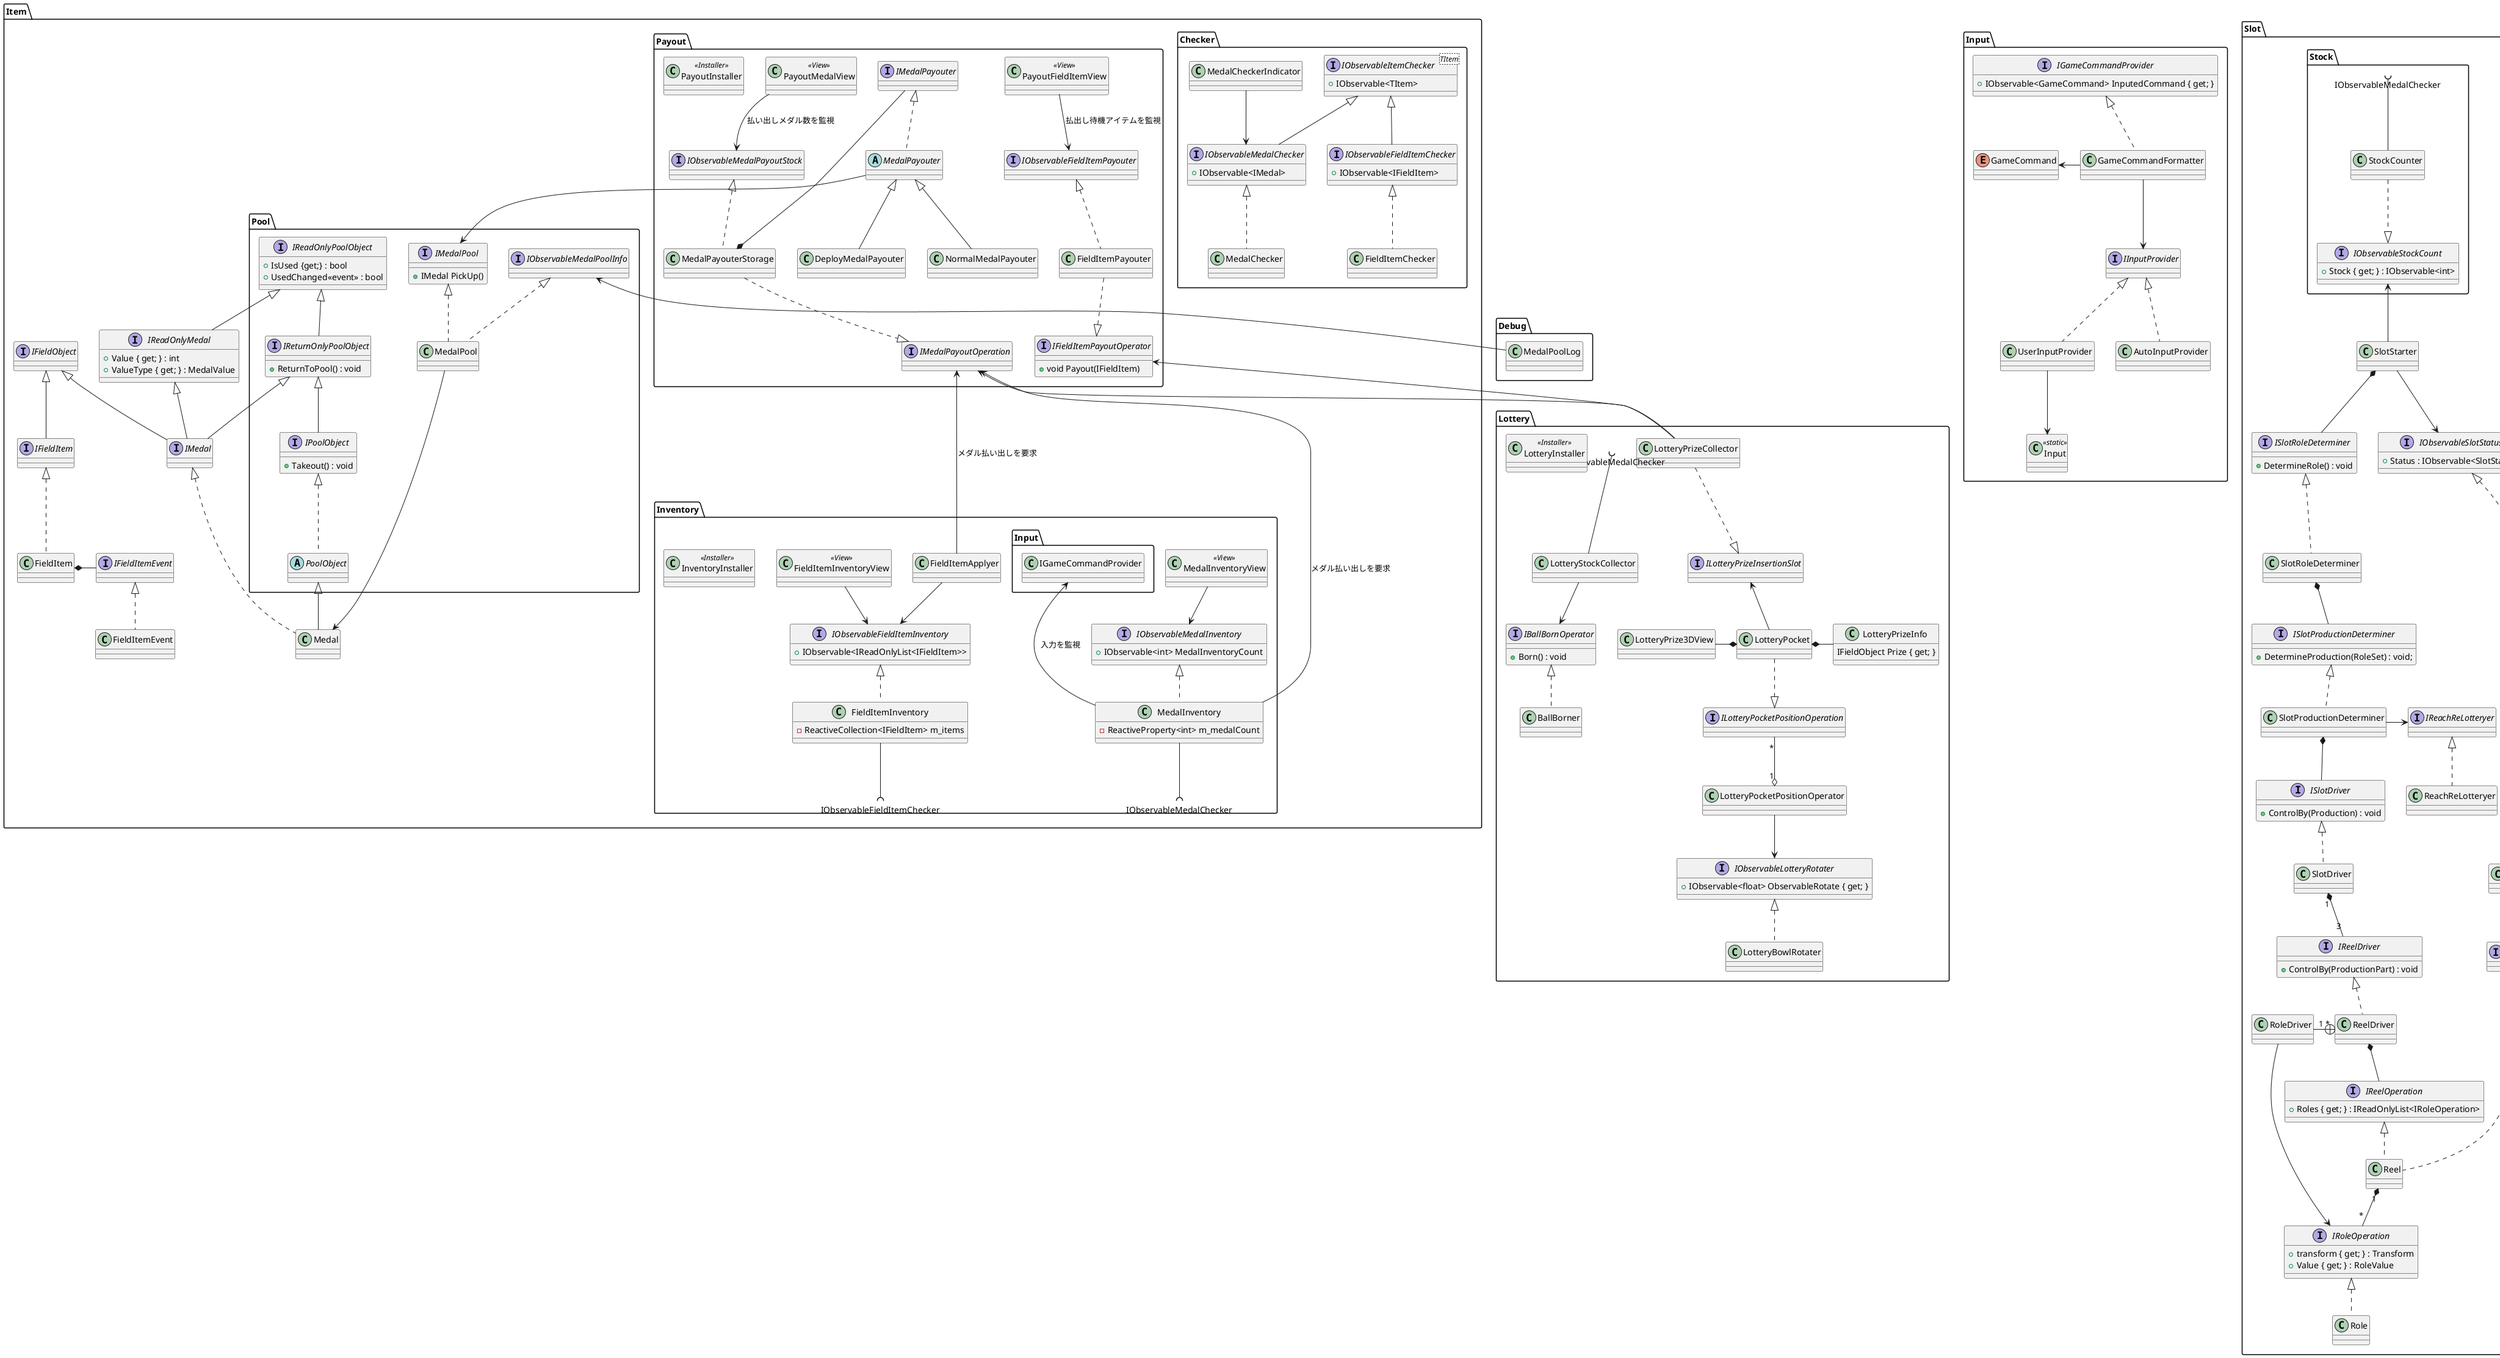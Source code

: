 @startuml MedalPusher

namespace Case{
    class PusherMover
}

namespace Item{
    interface IFieldItem
    class FieldItem
    interface IFieldItemEvent
    class FieldItemEvent
    IFieldItem <|.. FieldItem
    IFieldItemEvent <|.. FieldItemEvent
    FieldItem *- IFieldItemEvent

    interface IReadOnlyMedal{
        +Value { get; } : int
        +ValueType { get; } : MedalValue
    }
    interface IMedal
    class Medal
    IReadOnlyMedal <|-- IMedal
    IMedal <|.. Medal

    interface IFieldObject
    IFieldObject <|-- IMedal
    IFieldObject <|-- IFieldItem

    namespace Pool{
        interface IReadOnlyPoolObject{
            +IsUsed {get;} : bool
            +UsedChanged<<event>> : bool
        }
        interface IReturnOnlyPoolObject{
            +ReturnToPool() : void
        }
        interface IPoolObject{
            +Takeout() : void
        }
        abstract PoolObject
        
        IReadOnlyPoolObject <|-- IReturnOnlyPoolObject
        IReturnOnlyPoolObject <|-- IPoolObject
        IReturnOnlyPoolObject <|-- Item.IMedal
        IPoolObject <|.. PoolObject
        PoolObject <|-- Item.Medal
        IReadOnlyPoolObject <|-- Item.IReadOnlyMedal
        

        interface IMedalPool{
            +IMedal PickUp()
        }
        interface IObservableMedalPoolInfo
        class MedalPool

        IMedalPool <|.. MedalPool
        IObservableMedalPoolInfo <|.. MedalPool

        MedalPool --> Item.Medal
    }
    
    namespace Checker{
        interface IObservableItemChecker<TItem>{
            +IObservable<TItem>
        }

        interface IObservableMedalChecker{
            +IObservable<IMedal>
        }
        class MedalChecker
        IObservableItemChecker <|-- IObservableMedalChecker
        IObservableMedalChecker <|.. MedalChecker

        interface IObservableFieldItemChecker{
            +IObservable<IFieldItem>
        }
        class FieldItemChecker
        IObservableItemChecker <|-- IObservableFieldItemChecker
        IObservableFieldItemChecker <|.. FieldItemChecker

        MedalCheckerIndicator --> IObservableMedalChecker

    }
    
    namespace Payout{
        interface IMedalPayoutOperation
        interface IObservableMedalPayoutStock
        class MedalPayouterStorage
        MedalPayouterStorage ..|> IMedalPayoutOperation
        IObservableMedalPayoutStock <|.. MedalPayouterStorage
        IMedalPayouter ---* MedalPayouterStorage

        interface IMedalPayouter
        abstract MedalPayouter
        class NormalMedalPayouter
        class DeployMedalPayouter
        IMedalPayouter <|.. MedalPayouter
        MedalPayouter <|-- NormalMedalPayouter
        MedalPayouter <|-- DeployMedalPayouter
        MedalPayouter --> Item.Pool.IMedalPool


        interface IObservableFieldItemPayouter{
        }
        interface IFieldItemPayoutOperator{
            +void Payout(IFieldItem)
        }
        class FieldItemPayouter
        FieldItemPayouter ..|> IFieldItemPayoutOperator
        IObservableFieldItemPayouter <|.. FieldItemPayouter

        class PayoutMedalView<<View>>
        class PayoutFieldItemView<<View>>
        PayoutMedalView --> IObservableMedalPayoutStock : 払い出しメダル数を監視
        PayoutFieldItemView --> IObservableFieldItemPayouter : 払出し待機アイテムを監視



        class PayoutInstaller<<Installer>>
    }
    
    namespace Inventory{
        interface IObservableMedalInventory{
            +IObservable<int> MedalInventoryCount
        }
        class MedalInventory{
            -ReactiveProperty<int> m_medalCount
        }
        IObservableMedalInventory <|.. MedalInventory

        interface IObservableFieldItemInventory{
            +IObservable<IReadOnlyList<IFieldItem>> 
        }
        class FieldItemInventory{
            -ReactiveCollection<IFieldItem> m_items
        }
        IObservableFieldItemInventory <|.. FieldItemInventory

        MedalInventory --(( IObservableMedalChecker
        FieldItemInventory --(( IObservableFieldItemChecker
        Input.IGameCommandProvider <--- MedalInventory : 入力を監視

        class FieldItemApplyer
        Item.Payout.IMedalPayoutOperation <--- FieldItemApplyer : メダル払い出しを要求

        class MedalInventoryView<<View>>
        MedalInventoryView --> IObservableMedalInventory
        class FieldItemInventoryView<<View>>
        FieldItemInventoryView --> IObservableFieldItemInventory

        FieldItemApplyer --> IObservableFieldItemInventory
        MedalInventory --> Item.Payout.IMedalPayoutOperation : メダル払い出しを要求

        class InventoryInstaller<<Installer>>
    }


}

namespace Input{
    enum GameCommand
    interface IGameCommandProvider{
        +IObservable<GameCommand> InputedCommand { get; }
    }
    class GameCommandFormatter
    GameCommand <- GameCommandFormatter
    IGameCommandProvider <|.. GameCommandFormatter
    GameCommandFormatter --> IInputProvider
    interface IInputProvider
    class UserInputProvider
    class AutoInputProvider
    class Input<<static>>
    IInputProvider <|.. UserInputProvider
    IInputProvider <|.. AutoInputProvider
    UserInputProvider --> Input
}

namespace Slot{
    namespace Stock{
        interface IObservableStockCount{
            +Stock { get; } : IObservable<int>
        }
        class StockCounter
        StockCounter ..|> IObservableStockCount
        IObservableMedalChecker ))-- StockCounter
    }

    class SlotStarter
    Slot.Stock.IObservableStockCount <-- SlotStarter 
    SlotStarter *--  ISlotRoleDeterminer

    interface ISlotRoleDeterminer{
        +DetermineRole() : void
    }
    class SlotRoleDeterminer
    ISlotRoleDeterminer <|.. SlotRoleDeterminer
    SlotRoleDeterminer *-- ISlotProductionDeterminer

    interface ISlotProductionDeterminer{
        +DetermineProduction(RoleSet) : void;
    }
    class SlotProductionDeterminer
    ISlotProductionDeterminer <|.. SlotProductionDeterminer
    SlotProductionDeterminer *-- ISlotDriver

    interface IReachReLotteryer
    class ReachReLotteryer
    IReachReLotteryer <|.. ReachReLotteryer

    SlotProductionDeterminer -> IReachReLotteryer

    interface ISlotDriver{
        +ControlBy(Production) : void
    }
    class SlotDriver
    ISlotDriver <|.. SlotDriver

    SlotDriver "1"*--"3" IReelDriver

    interface IReelDriver{
        +ControlBy(ProductionPart) : void
    }
    class ReelDriver
    ReelDriver *-- IReelOperation
    IReelDriver <|.. ReelDriver
    ReelDriver "*"+-"1" RoleDriver
    RoleDriver --> IRoleOperation

    interface IReelOperation{
        +Roles { get; } : IReadOnlyList<IRoleOperation>
    }
    interface IReel
    class Reel
    IReel <|.. Reel
    IReelOperation <|.. Reel

    interface IRoleOperation{
        +transform { get; } : Transform
        +Value { get; } : RoleValue
    }
    class Role
    IRoleOperation <|.. Role
    Reel "1"*--"*" IRoleOperation

    interface IObservableSlotStatus{
        +Status : IObservable<SlotStatus>
    }
    class Slot
    IObservableSlotStatus <|...... Slot
    Slot "1"*--"3" IReel

    SlotStarter --> IObservableSlotStatus
}

namespace PayoutPinball{
    interface IPinballPocket
    class PinballPocket
    IPinballPocket <|.. PinballPocket

    interface IPinballEvent
    class PinballEvent
    IPinballEvent <|.. PinballEvent

    PinballPocket *- IPinballEvent
    PinballPocket --(( IObservableMedalChecker
}

namespace Lottery{
    interface IObservableLotteryRotater{
        +IObservable<float> ObservableRotate { get; }
    }
    class LotteryBowlRotater
    IObservableLotteryRotater <|.. LotteryBowlRotater

    class LotteryPrizeInfo{
        IFieldObject Prize { get; }
    }
    interface ILotteryPocketPositionOperation
    class LotteryPocket
    LotteryPocket ..|> ILotteryPocketPositionOperation

    class LotteryPocketPositionOperator
    LotteryPocketPositionOperator --> IObservableLotteryRotater 
    ILotteryPocketPositionOperation "*" --o "1" LotteryPocketPositionOperator

    class LotteryPrize3DView
    LotteryPrize3DView -* LotteryPocket

    interface ILotteryPrizeInsertionSlot
    class LotteryPrizeCollector
    LotteryPrizeCollector ..|> ILotteryPrizeInsertionSlot

    ILotteryPrizeInsertionSlot <-- LotteryPocket
    LotteryPocket *- LotteryPrizeInfo

    Item.Payout.IFieldItemPayoutOperator <-- LotteryPrizeCollector
    Item.Payout.IMedalPayoutOperation <-- LotteryPrizeCollector

    interface IBallBornOperator{
        +Born() : void
    }
    class BallBorner
    IBallBornOperator <|.. BallBorner


    class LotteryStockCollector
    IObservableMedalChecker ))-- LotteryStockCollector
    LotteryStockCollector --> IBallBornOperator

    class LotteryInstaller<<Installer>>{}
}

namespace Debug{
    class MedalPoolLog

    Item.Pool.IObservableMedalPoolInfo <-- MedalPoolLog
}

class SceneInstaller<<Installer>>

@enduml